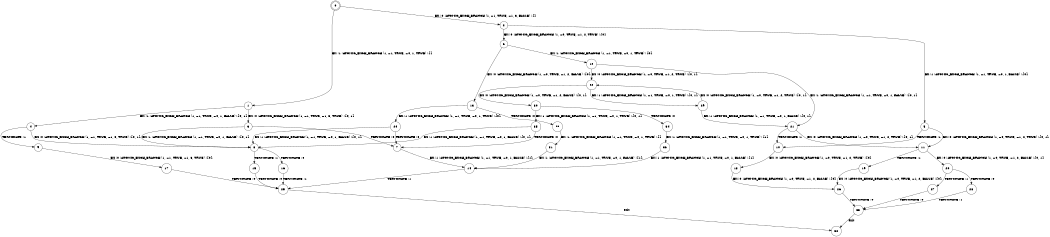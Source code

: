 digraph BCG {
size = "7, 10.5";
center = TRUE;
node [shape = circle];
0 [peripheries = 2];
0 -> 1 [label = "EX !1 !ATOMIC_EXCH_BRANCH (1, +1, TRUE, +0, 1, TRUE) !{}"];
0 -> 2 [label = "EX !0 !ATOMIC_EXCH_BRANCH (1, +1, TRUE, +1, 3, FALSE) !{}"];
1 -> 3 [label = "EX !0 !ATOMIC_EXCH_BRANCH (1, +1, TRUE, +1, 3, TRUE) !{0, 1}"];
1 -> 4 [label = "EX !1 !ATOMIC_EXCH_BRANCH (1, +1, TRUE, +0, 1, FALSE) !{0, 1}"];
2 -> 5 [label = "EX !1 !ATOMIC_EXCH_BRANCH (1, +1, TRUE, +0, 1, FALSE) !{0}"];
2 -> 6 [label = "EX !0 !ATOMIC_EXCH_BRANCH (1, +0, TRUE, +1, 2, TRUE) !{0}"];
3 -> 7 [label = "TERMINATE !0"];
3 -> 8 [label = "EX !1 !ATOMIC_EXCH_BRANCH (1, +1, TRUE, +0, 1, FALSE) !{0, 1}"];
4 -> 9 [label = "TERMINATE !1"];
4 -> 8 [label = "EX !0 !ATOMIC_EXCH_BRANCH (1, +1, TRUE, +1, 3, TRUE) !{0, 1}"];
5 -> 10 [label = "TERMINATE !1"];
5 -> 11 [label = "EX !0 !ATOMIC_EXCH_BRANCH (1, +0, TRUE, +1, 2, TRUE) !{0, 1}"];
6 -> 12 [label = "EX !1 !ATOMIC_EXCH_BRANCH (1, +1, TRUE, +0, 1, TRUE) !{0}"];
6 -> 13 [label = "EX !0 !ATOMIC_EXCH_BRANCH (1, +0, TRUE, +1, 2, FALSE) !{0}"];
7 -> 14 [label = "EX !1 !ATOMIC_EXCH_BRANCH (1, +1, TRUE, +0, 1, FALSE) !{1}"];
8 -> 15 [label = "TERMINATE !1"];
8 -> 16 [label = "TERMINATE !0"];
9 -> 17 [label = "EX !0 !ATOMIC_EXCH_BRANCH (1, +1, TRUE, +1, 3, TRUE) !{0}"];
10 -> 18 [label = "EX !0 !ATOMIC_EXCH_BRANCH (1, +0, TRUE, +1, 2, TRUE) !{0}"];
11 -> 19 [label = "TERMINATE !1"];
11 -> 20 [label = "EX !0 !ATOMIC_EXCH_BRANCH (1, +0, TRUE, +1, 2, FALSE) !{0, 1}"];
12 -> 21 [label = "EX !1 !ATOMIC_EXCH_BRANCH (1, +1, TRUE, +0, 1, FALSE) !{0, 1}"];
12 -> 22 [label = "EX !0 !ATOMIC_EXCH_BRANCH (1, +0, TRUE, +1, 2, TRUE) !{0, 1}"];
13 -> 23 [label = "TERMINATE !0"];
13 -> 24 [label = "EX !1 !ATOMIC_EXCH_BRANCH (1, +1, TRUE, +0, 1, TRUE) !{0}"];
14 -> 25 [label = "TERMINATE !1"];
15 -> 25 [label = "TERMINATE !0"];
16 -> 25 [label = "TERMINATE !1"];
17 -> 25 [label = "TERMINATE !0"];
18 -> 26 [label = "EX !0 !ATOMIC_EXCH_BRANCH (1, +0, TRUE, +1, 2, FALSE) !{0}"];
19 -> 26 [label = "EX !0 !ATOMIC_EXCH_BRANCH (1, +0, TRUE, +1, 2, FALSE) !{0}"];
20 -> 27 [label = "TERMINATE !1"];
20 -> 28 [label = "TERMINATE !0"];
21 -> 10 [label = "TERMINATE !1"];
21 -> 11 [label = "EX !0 !ATOMIC_EXCH_BRANCH (1, +0, TRUE, +1, 2, TRUE) !{0, 1}"];
22 -> 29 [label = "EX !1 !ATOMIC_EXCH_BRANCH (1, +1, TRUE, +0, 1, TRUE) !{0, 1}"];
22 -> 30 [label = "EX !0 !ATOMIC_EXCH_BRANCH (1, +0, TRUE, +1, 2, FALSE) !{0, 1}"];
23 -> 31 [label = "EX !1 !ATOMIC_EXCH_BRANCH (1, +1, TRUE, +0, 1, TRUE) !{}"];
24 -> 7 [label = "TERMINATE !0"];
24 -> 8 [label = "EX !1 !ATOMIC_EXCH_BRANCH (1, +1, TRUE, +0, 1, FALSE) !{0, 1}"];
25 -> 32 [label = "exit"];
26 -> 33 [label = "TERMINATE !0"];
27 -> 33 [label = "TERMINATE !0"];
28 -> 33 [label = "TERMINATE !1"];
29 -> 21 [label = "EX !1 !ATOMIC_EXCH_BRANCH (1, +1, TRUE, +0, 1, FALSE) !{0, 1}"];
29 -> 22 [label = "EX !0 !ATOMIC_EXCH_BRANCH (1, +0, TRUE, +1, 2, TRUE) !{0, 1}"];
30 -> 34 [label = "TERMINATE !0"];
30 -> 35 [label = "EX !1 !ATOMIC_EXCH_BRANCH (1, +1, TRUE, +0, 1, TRUE) !{0, 1}"];
31 -> 14 [label = "EX !1 !ATOMIC_EXCH_BRANCH (1, +1, TRUE, +0, 1, FALSE) !{1}"];
33 -> 32 [label = "exit"];
34 -> 36 [label = "EX !1 !ATOMIC_EXCH_BRANCH (1, +1, TRUE, +0, 1, TRUE) !{1}"];
35 -> 7 [label = "TERMINATE !0"];
35 -> 8 [label = "EX !1 !ATOMIC_EXCH_BRANCH (1, +1, TRUE, +0, 1, FALSE) !{0, 1}"];
36 -> 14 [label = "EX !1 !ATOMIC_EXCH_BRANCH (1, +1, TRUE, +0, 1, FALSE) !{1}"];
}
